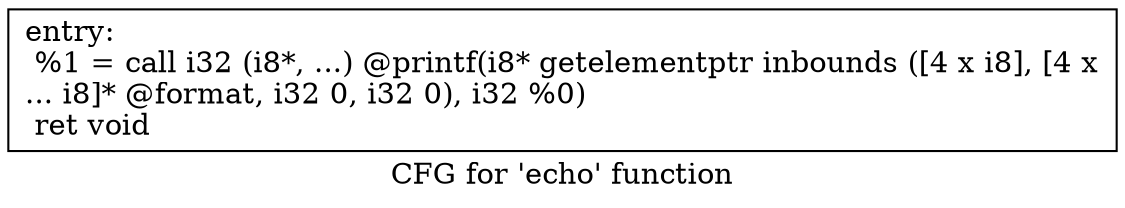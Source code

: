 digraph "CFG for 'echo' function" {
	label="CFG for 'echo' function";

	Node0x55fcc3224ab0 [shape=record,label="{entry:\l  %1 = call i32 (i8*, ...) @printf(i8* getelementptr inbounds ([4 x i8], [4 x\l... i8]* @format, i32 0, i32 0), i32 %0)\l  ret void\l}"];
}
